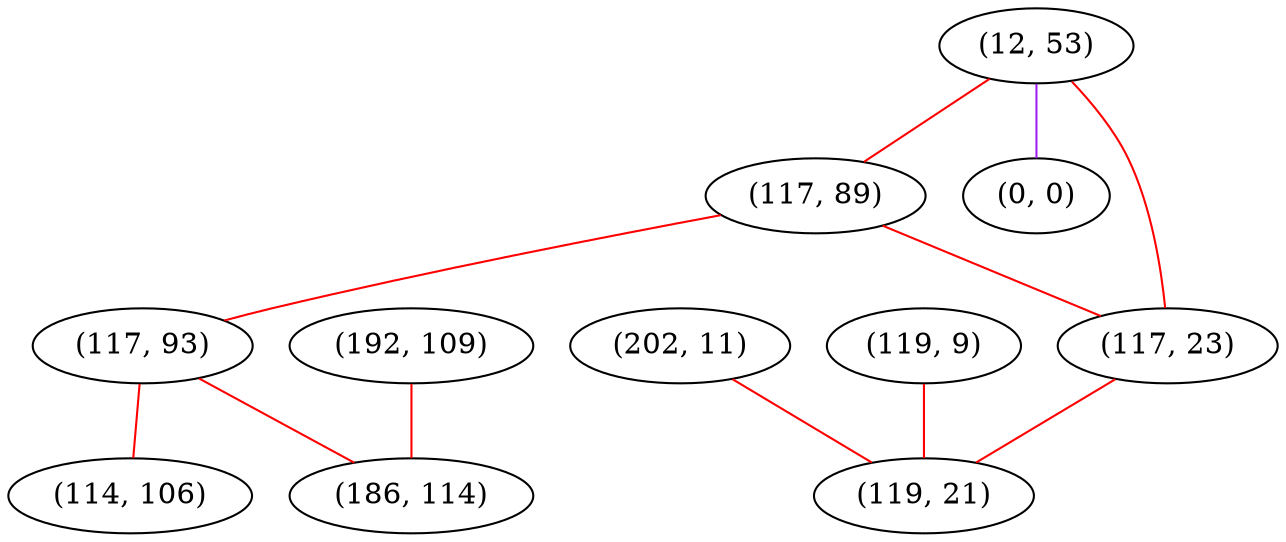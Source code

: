 graph "" {
"(12, 53)";
"(117, 89)";
"(0, 0)";
"(202, 11)";
"(117, 23)";
"(192, 109)";
"(117, 93)";
"(119, 9)";
"(119, 21)";
"(114, 106)";
"(186, 114)";
"(12, 53)" -- "(117, 89)"  [color=red, key=0, weight=1];
"(12, 53)" -- "(117, 23)"  [color=red, key=0, weight=1];
"(12, 53)" -- "(0, 0)"  [color=purple, key=0, weight=4];
"(117, 89)" -- "(117, 23)"  [color=red, key=0, weight=1];
"(117, 89)" -- "(117, 93)"  [color=red, key=0, weight=1];
"(202, 11)" -- "(119, 21)"  [color=red, key=0, weight=1];
"(117, 23)" -- "(119, 21)"  [color=red, key=0, weight=1];
"(192, 109)" -- "(186, 114)"  [color=red, key=0, weight=1];
"(117, 93)" -- "(186, 114)"  [color=red, key=0, weight=1];
"(117, 93)" -- "(114, 106)"  [color=red, key=0, weight=1];
"(119, 9)" -- "(119, 21)"  [color=red, key=0, weight=1];
}
